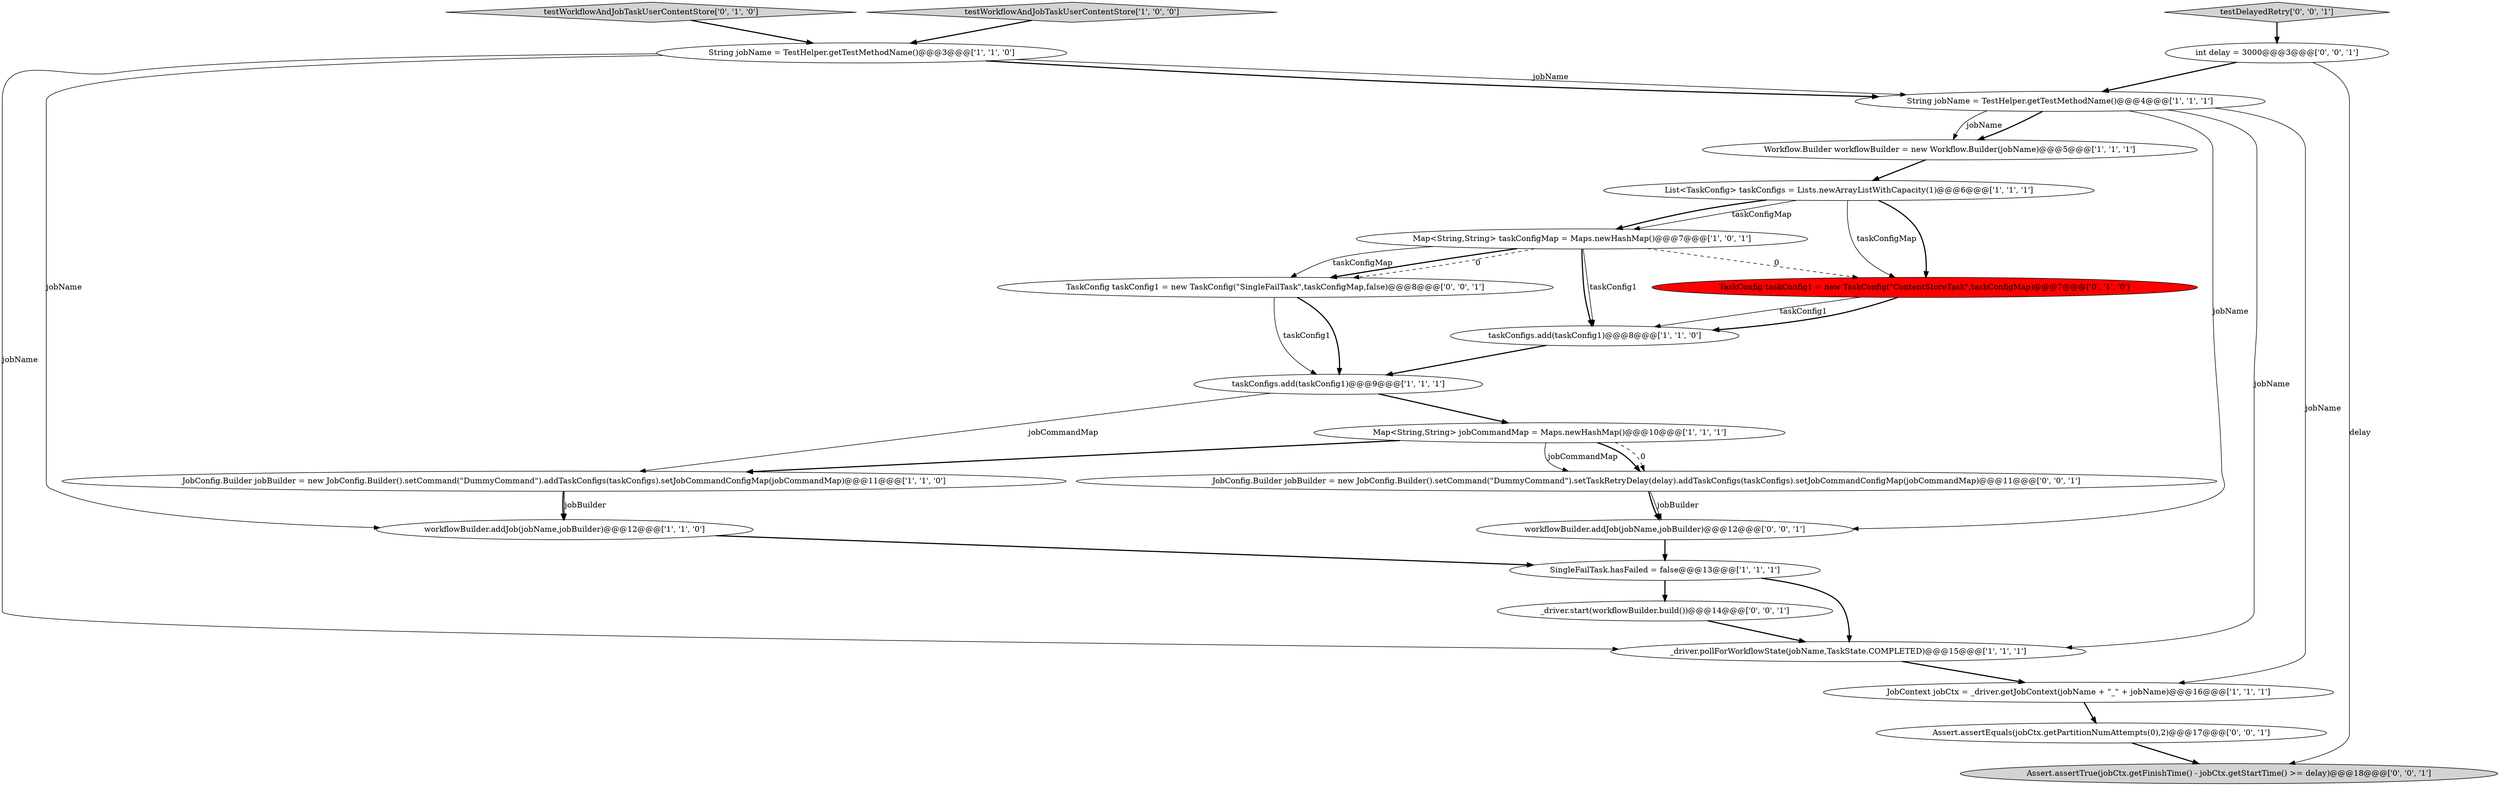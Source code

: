 digraph {
20 [style = filled, label = "workflowBuilder.addJob(jobName,jobBuilder)@@@12@@@['0', '0', '1']", fillcolor = white, shape = ellipse image = "AAA0AAABBB3BBB"];
21 [style = filled, label = "Assert.assertEquals(jobCtx.getPartitionNumAttempts(0),2)@@@17@@@['0', '0', '1']", fillcolor = white, shape = ellipse image = "AAA0AAABBB3BBB"];
2 [style = filled, label = "List<TaskConfig> taskConfigs = Lists.newArrayListWithCapacity(1)@@@6@@@['1', '1', '1']", fillcolor = white, shape = ellipse image = "AAA0AAABBB1BBB"];
7 [style = filled, label = "taskConfigs.add(taskConfig1)@@@9@@@['1', '1', '1']", fillcolor = white, shape = ellipse image = "AAA0AAABBB1BBB"];
22 [style = filled, label = "TaskConfig taskConfig1 = new TaskConfig(\"SingleFailTask\",taskConfigMap,false)@@@8@@@['0', '0', '1']", fillcolor = white, shape = ellipse image = "AAA0AAABBB3BBB"];
5 [style = filled, label = "SingleFailTask.hasFailed = false@@@13@@@['1', '1', '1']", fillcolor = white, shape = ellipse image = "AAA0AAABBB1BBB"];
1 [style = filled, label = "JobConfig.Builder jobBuilder = new JobConfig.Builder().setCommand(\"DummyCommand\").addTaskConfigs(taskConfigs).setJobCommandConfigMap(jobCommandMap)@@@11@@@['1', '1', '0']", fillcolor = white, shape = ellipse image = "AAA0AAABBB1BBB"];
12 [style = filled, label = "testWorkflowAndJobTaskUserContentStore['1', '0', '0']", fillcolor = lightgray, shape = diamond image = "AAA0AAABBB1BBB"];
3 [style = filled, label = "Workflow.Builder workflowBuilder = new Workflow.Builder(jobName)@@@5@@@['1', '1', '1']", fillcolor = white, shape = ellipse image = "AAA0AAABBB1BBB"];
23 [style = filled, label = "_driver.start(workflowBuilder.build())@@@14@@@['0', '0', '1']", fillcolor = white, shape = ellipse image = "AAA0AAABBB3BBB"];
13 [style = filled, label = "String jobName = TestHelper.getTestMethodName()@@@3@@@['1', '1', '0']", fillcolor = white, shape = ellipse image = "AAA0AAABBB1BBB"];
14 [style = filled, label = "TaskConfig taskConfig1 = new TaskConfig(\"ContentStoreTask\",taskConfigMap)@@@7@@@['0', '1', '0']", fillcolor = red, shape = ellipse image = "AAA1AAABBB2BBB"];
10 [style = filled, label = "Map<String,String> taskConfigMap = Maps.newHashMap()@@@7@@@['1', '0', '1']", fillcolor = white, shape = ellipse image = "AAA0AAABBB1BBB"];
11 [style = filled, label = "Map<String,String> jobCommandMap = Maps.newHashMap()@@@10@@@['1', '1', '1']", fillcolor = white, shape = ellipse image = "AAA0AAABBB1BBB"];
0 [style = filled, label = "workflowBuilder.addJob(jobName,jobBuilder)@@@12@@@['1', '1', '0']", fillcolor = white, shape = ellipse image = "AAA0AAABBB1BBB"];
15 [style = filled, label = "testWorkflowAndJobTaskUserContentStore['0', '1', '0']", fillcolor = lightgray, shape = diamond image = "AAA0AAABBB2BBB"];
4 [style = filled, label = "taskConfigs.add(taskConfig1)@@@8@@@['1', '1', '0']", fillcolor = white, shape = ellipse image = "AAA0AAABBB1BBB"];
17 [style = filled, label = "int delay = 3000@@@3@@@['0', '0', '1']", fillcolor = white, shape = ellipse image = "AAA0AAABBB3BBB"];
18 [style = filled, label = "Assert.assertTrue(jobCtx.getFinishTime() - jobCtx.getStartTime() >= delay)@@@18@@@['0', '0', '1']", fillcolor = lightgray, shape = ellipse image = "AAA0AAABBB3BBB"];
6 [style = filled, label = "String jobName = TestHelper.getTestMethodName()@@@4@@@['1', '1', '1']", fillcolor = white, shape = ellipse image = "AAA0AAABBB1BBB"];
19 [style = filled, label = "testDelayedRetry['0', '0', '1']", fillcolor = lightgray, shape = diamond image = "AAA0AAABBB3BBB"];
9 [style = filled, label = "_driver.pollForWorkflowState(jobName,TaskState.COMPLETED)@@@15@@@['1', '1', '1']", fillcolor = white, shape = ellipse image = "AAA0AAABBB1BBB"];
8 [style = filled, label = "JobContext jobCtx = _driver.getJobContext(jobName + \"_\" + jobName)@@@16@@@['1', '1', '1']", fillcolor = white, shape = ellipse image = "AAA0AAABBB1BBB"];
16 [style = filled, label = "JobConfig.Builder jobBuilder = new JobConfig.Builder().setCommand(\"DummyCommand\").setTaskRetryDelay(delay).addTaskConfigs(taskConfigs).setJobCommandConfigMap(jobCommandMap)@@@11@@@['0', '0', '1']", fillcolor = white, shape = ellipse image = "AAA0AAABBB3BBB"];
10->22 [style = bold, label=""];
11->16 [style = bold, label=""];
13->9 [style = solid, label="jobName"];
6->3 [style = bold, label=""];
10->4 [style = solid, label="taskConfig1"];
6->20 [style = solid, label="jobName"];
15->13 [style = bold, label=""];
7->11 [style = bold, label=""];
2->10 [style = solid, label="taskConfigMap"];
6->3 [style = solid, label="jobName"];
5->9 [style = bold, label=""];
5->23 [style = bold, label=""];
17->6 [style = bold, label=""];
11->1 [style = bold, label=""];
11->16 [style = dashed, label="0"];
13->6 [style = solid, label="jobName"];
16->20 [style = solid, label="jobBuilder"];
11->16 [style = solid, label="jobCommandMap"];
6->8 [style = solid, label="jobName"];
1->0 [style = bold, label=""];
19->17 [style = bold, label=""];
1->0 [style = solid, label="jobBuilder"];
10->22 [style = dashed, label="0"];
2->10 [style = bold, label=""];
9->8 [style = bold, label=""];
14->4 [style = solid, label="taskConfig1"];
22->7 [style = solid, label="taskConfig1"];
22->7 [style = bold, label=""];
21->18 [style = bold, label=""];
4->7 [style = bold, label=""];
20->5 [style = bold, label=""];
12->13 [style = bold, label=""];
3->2 [style = bold, label=""];
2->14 [style = solid, label="taskConfigMap"];
13->0 [style = solid, label="jobName"];
7->1 [style = solid, label="jobCommandMap"];
6->9 [style = solid, label="jobName"];
2->14 [style = bold, label=""];
10->4 [style = bold, label=""];
8->21 [style = bold, label=""];
10->22 [style = solid, label="taskConfigMap"];
13->6 [style = bold, label=""];
16->20 [style = bold, label=""];
23->9 [style = bold, label=""];
10->14 [style = dashed, label="0"];
17->18 [style = solid, label="delay"];
0->5 [style = bold, label=""];
14->4 [style = bold, label=""];
}
